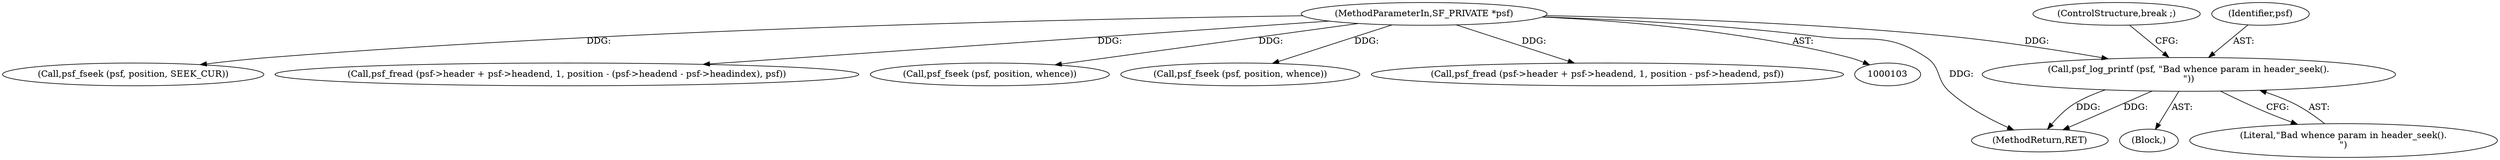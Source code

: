 digraph "0_libsndfile_708e996c87c5fae77b104ccfeb8f6db784c32074_14@pointer" {
"1000255" [label="(Call,psf_log_printf (psf, \"Bad whence param in header_seek().\n\"))"];
"1000104" [label="(MethodParameterIn,SF_PRIVATE *psf)"];
"1000104" [label="(MethodParameterIn,SF_PRIVATE *psf)"];
"1000260" [label="(MethodReturn,RET)"];
"1000255" [label="(Call,psf_log_printf (psf, \"Bad whence param in header_seek().\n\"))"];
"1000217" [label="(Call,psf_fseek (psf, position, SEEK_CUR))"];
"1000226" [label="(Call,psf_fread (psf->header + psf->headend, 1, position - (psf->headend - psf->headindex), psf))"];
"1000176" [label="(Call,psf_fseek (psf, position, whence))"];
"1000110" [label="(Block,)"];
"1000257" [label="(Literal,\"Bad whence param in header_seek().\n\")"];
"1000258" [label="(ControlStructure,break ;)"];
"1000120" [label="(Call,psf_fseek (psf, position, whence))"];
"1000135" [label="(Call,psf_fread (psf->header + psf->headend, 1, position - psf->headend, psf))"];
"1000256" [label="(Identifier,psf)"];
"1000255" -> "1000110"  [label="AST: "];
"1000255" -> "1000257"  [label="CFG: "];
"1000256" -> "1000255"  [label="AST: "];
"1000257" -> "1000255"  [label="AST: "];
"1000258" -> "1000255"  [label="CFG: "];
"1000255" -> "1000260"  [label="DDG: "];
"1000255" -> "1000260"  [label="DDG: "];
"1000104" -> "1000255"  [label="DDG: "];
"1000104" -> "1000103"  [label="AST: "];
"1000104" -> "1000260"  [label="DDG: "];
"1000104" -> "1000120"  [label="DDG: "];
"1000104" -> "1000135"  [label="DDG: "];
"1000104" -> "1000176"  [label="DDG: "];
"1000104" -> "1000217"  [label="DDG: "];
"1000104" -> "1000226"  [label="DDG: "];
}

